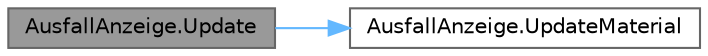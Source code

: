 digraph "AusfallAnzeige.Update"
{
 // LATEX_PDF_SIZE
  bgcolor="transparent";
  edge [fontname=Helvetica,fontsize=10,labelfontname=Helvetica,labelfontsize=10];
  node [fontname=Helvetica,fontsize=10,shape=box,height=0.2,width=0.4];
  rankdir="LR";
  Node1 [id="Node000001",label="AusfallAnzeige.Update",height=0.2,width=0.4,color="gray40", fillcolor="grey60", style="filled", fontcolor="black",tooltip="This method updates the display by checking whether the component the script is attached to has faile..."];
  Node1 -> Node2 [id="edge1_Node000001_Node000002",color="steelblue1",style="solid",tooltip=" "];
  Node2 [id="Node000002",label="AusfallAnzeige.UpdateMaterial",height=0.2,width=0.4,color="grey40", fillcolor="white", style="filled",URL="$class_ausfall_anzeige.html#ab8ff0c740ab3ad046e9c4fa9b36e37c5",tooltip="This method updates the material of the display based on whether the component the script is attached..."];
}
